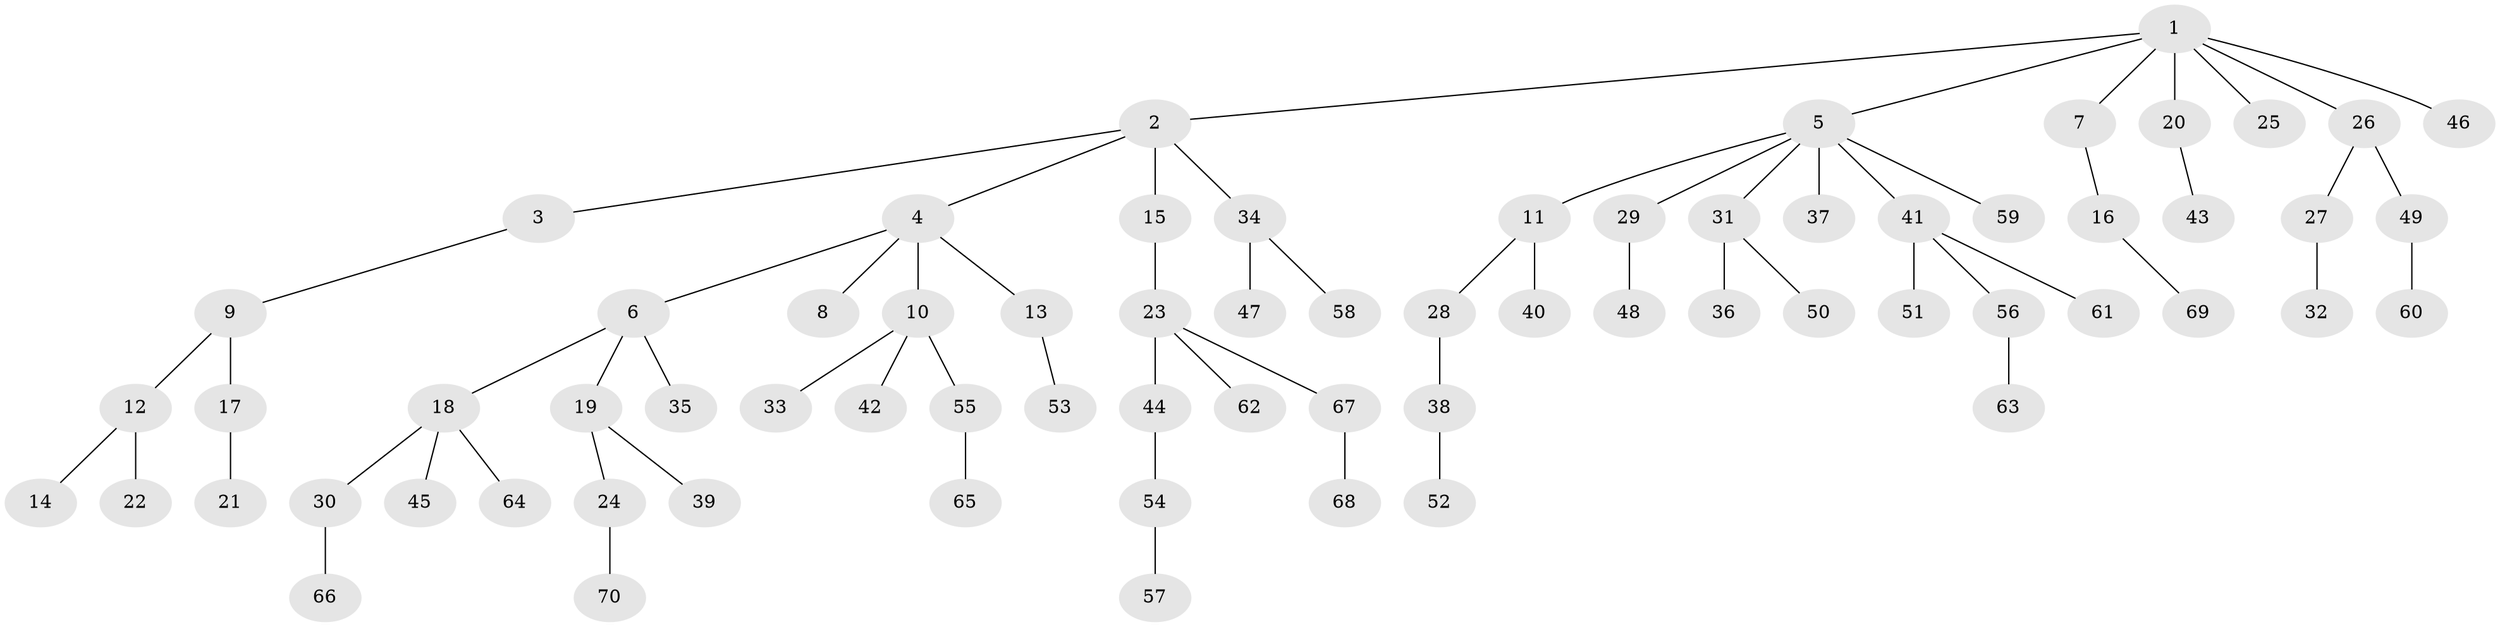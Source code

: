 // Generated by graph-tools (version 1.1) at 2025/11/02/27/25 16:11:27]
// undirected, 70 vertices, 69 edges
graph export_dot {
graph [start="1"]
  node [color=gray90,style=filled];
  1;
  2;
  3;
  4;
  5;
  6;
  7;
  8;
  9;
  10;
  11;
  12;
  13;
  14;
  15;
  16;
  17;
  18;
  19;
  20;
  21;
  22;
  23;
  24;
  25;
  26;
  27;
  28;
  29;
  30;
  31;
  32;
  33;
  34;
  35;
  36;
  37;
  38;
  39;
  40;
  41;
  42;
  43;
  44;
  45;
  46;
  47;
  48;
  49;
  50;
  51;
  52;
  53;
  54;
  55;
  56;
  57;
  58;
  59;
  60;
  61;
  62;
  63;
  64;
  65;
  66;
  67;
  68;
  69;
  70;
  1 -- 2;
  1 -- 5;
  1 -- 7;
  1 -- 20;
  1 -- 25;
  1 -- 26;
  1 -- 46;
  2 -- 3;
  2 -- 4;
  2 -- 15;
  2 -- 34;
  3 -- 9;
  4 -- 6;
  4 -- 8;
  4 -- 10;
  4 -- 13;
  5 -- 11;
  5 -- 29;
  5 -- 31;
  5 -- 37;
  5 -- 41;
  5 -- 59;
  6 -- 18;
  6 -- 19;
  6 -- 35;
  7 -- 16;
  9 -- 12;
  9 -- 17;
  10 -- 33;
  10 -- 42;
  10 -- 55;
  11 -- 28;
  11 -- 40;
  12 -- 14;
  12 -- 22;
  13 -- 53;
  15 -- 23;
  16 -- 69;
  17 -- 21;
  18 -- 30;
  18 -- 45;
  18 -- 64;
  19 -- 24;
  19 -- 39;
  20 -- 43;
  23 -- 44;
  23 -- 62;
  23 -- 67;
  24 -- 70;
  26 -- 27;
  26 -- 49;
  27 -- 32;
  28 -- 38;
  29 -- 48;
  30 -- 66;
  31 -- 36;
  31 -- 50;
  34 -- 47;
  34 -- 58;
  38 -- 52;
  41 -- 51;
  41 -- 56;
  41 -- 61;
  44 -- 54;
  49 -- 60;
  54 -- 57;
  55 -- 65;
  56 -- 63;
  67 -- 68;
}
